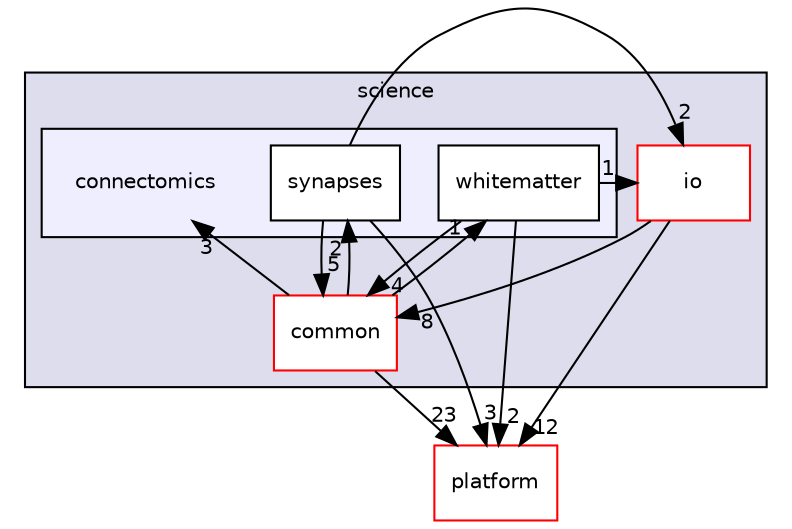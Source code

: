 digraph "bioexplorer/backend/science/connectomics" {
  compound=true
  node [ fontsize="10", fontname="Helvetica"];
  edge [ labelfontsize="10", labelfontname="Helvetica"];
  subgraph clusterdir_14d627cccd023aaf4f18eaf1359097e2 {
    graph [ bgcolor="#ddddee", pencolor="black", label="science" fontname="Helvetica", fontsize="10", URL="dir_14d627cccd023aaf4f18eaf1359097e2.html"]
  dir_5e35986c19ea419782b8bbaa2dbf7d22 [shape=box label="common" fillcolor="white" style="filled" color="red" URL="dir_5e35986c19ea419782b8bbaa2dbf7d22.html"];
  dir_250f267abadc546ecc00bd4d0ef83277 [shape=box label="io" fillcolor="white" style="filled" color="red" URL="dir_250f267abadc546ecc00bd4d0ef83277.html"];
  subgraph clusterdir_facbdce5043c3807997b3ff6b2f121e6 {
    graph [ bgcolor="#eeeeff", pencolor="black", label="" URL="dir_facbdce5043c3807997b3ff6b2f121e6.html"];
    dir_facbdce5043c3807997b3ff6b2f121e6 [shape=plaintext label="connectomics"];
  dir_1d77727f2f2799a97d6ef604f4366f76 [shape=box label="synapses" fillcolor="white" style="filled" URL="dir_1d77727f2f2799a97d6ef604f4366f76.html"];
  dir_49d94f51ac5b3c777b051c047407c3de [shape=box label="whitematter" fillcolor="white" style="filled" URL="dir_49d94f51ac5b3c777b051c047407c3de.html"];
  }
  }
  dir_c5a52a81292cf9a5167198f4f346d6d9 [shape=box label="platform" fillcolor="white" style="filled" color="red" URL="dir_c5a52a81292cf9a5167198f4f346d6d9.html"];
  dir_250f267abadc546ecc00bd4d0ef83277->dir_5e35986c19ea419782b8bbaa2dbf7d22 [headlabel="8", labeldistance=1.5 headhref="dir_000048_000042.html"];
  dir_250f267abadc546ecc00bd4d0ef83277->dir_c5a52a81292cf9a5167198f4f346d6d9 [headlabel="12", labeldistance=1.5 headhref="dir_000048_000058.html"];
  dir_1d77727f2f2799a97d6ef604f4366f76->dir_250f267abadc546ecc00bd4d0ef83277 [headlabel="2", labeldistance=1.5 headhref="dir_000045_000048.html"];
  dir_1d77727f2f2799a97d6ef604f4366f76->dir_5e35986c19ea419782b8bbaa2dbf7d22 [headlabel="5", labeldistance=1.5 headhref="dir_000045_000042.html"];
  dir_1d77727f2f2799a97d6ef604f4366f76->dir_c5a52a81292cf9a5167198f4f346d6d9 [headlabel="3", labeldistance=1.5 headhref="dir_000045_000058.html"];
  dir_49d94f51ac5b3c777b051c047407c3de->dir_250f267abadc546ecc00bd4d0ef83277 [headlabel="1", labeldistance=1.5 headhref="dir_000046_000048.html"];
  dir_49d94f51ac5b3c777b051c047407c3de->dir_5e35986c19ea419782b8bbaa2dbf7d22 [headlabel="4", labeldistance=1.5 headhref="dir_000046_000042.html"];
  dir_49d94f51ac5b3c777b051c047407c3de->dir_c5a52a81292cf9a5167198f4f346d6d9 [headlabel="2", labeldistance=1.5 headhref="dir_000046_000058.html"];
  dir_5e35986c19ea419782b8bbaa2dbf7d22->dir_1d77727f2f2799a97d6ef604f4366f76 [headlabel="2", labeldistance=1.5 headhref="dir_000042_000045.html"];
  dir_5e35986c19ea419782b8bbaa2dbf7d22->dir_49d94f51ac5b3c777b051c047407c3de [headlabel="1", labeldistance=1.5 headhref="dir_000042_000046.html"];
  dir_5e35986c19ea419782b8bbaa2dbf7d22->dir_c5a52a81292cf9a5167198f4f346d6d9 [headlabel="23", labeldistance=1.5 headhref="dir_000042_000058.html"];
  dir_5e35986c19ea419782b8bbaa2dbf7d22->dir_facbdce5043c3807997b3ff6b2f121e6 [headlabel="3", labeldistance=1.5 headhref="dir_000042_000044.html"];
}
